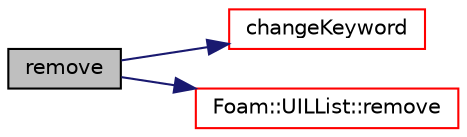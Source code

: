 digraph "remove"
{
  bgcolor="transparent";
  edge [fontname="Helvetica",fontsize="10",labelfontname="Helvetica",labelfontsize="10"];
  node [fontname="Helvetica",fontsize="10",shape=record];
  rankdir="LR";
  Node34259 [label="remove",height=0.2,width=0.4,color="black", fillcolor="grey75", style="filled", fontcolor="black"];
  Node34259 -> Node34260 [color="midnightblue",fontsize="10",style="solid",fontname="Helvetica"];
  Node34260 [label="changeKeyword",height=0.2,width=0.4,color="red",URL="$a27129.html#a6ced7250af2093b404dd4ec1058ec44d",tooltip="Change the keyword for an entry,. "];
  Node34259 -> Node34302 [color="midnightblue",fontsize="10",style="solid",fontname="Helvetica"];
  Node34302 [label="Foam::UILList::remove",height=0.2,width=0.4,color="red",URL="$a26933.html#ab57d71e44e9c9642fe901f1b761e827f",tooltip="Remove and return element. "];
}
